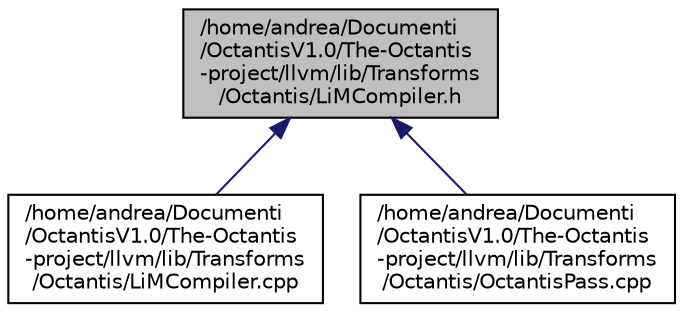 digraph "/home/andrea/Documenti/OctantisV1.0/The-Octantis-project/llvm/lib/Transforms/Octantis/LiMCompiler.h"
{
  edge [fontname="Helvetica",fontsize="10",labelfontname="Helvetica",labelfontsize="10"];
  node [fontname="Helvetica",fontsize="10",shape=record];
  Node12 [label="/home/andrea/Documenti\l/OctantisV1.0/The-Octantis\l-project/llvm/lib/Transforms\l/Octantis/LiMCompiler.h",height=0.2,width=0.4,color="black", fillcolor="grey75", style="filled", fontcolor="black"];
  Node12 -> Node13 [dir="back",color="midnightblue",fontsize="10",style="solid",fontname="Helvetica"];
  Node13 [label="/home/andrea/Documenti\l/OctantisV1.0/The-Octantis\l-project/llvm/lib/Transforms\l/Octantis/LiMCompiler.cpp",height=0.2,width=0.4,color="black", fillcolor="white", style="filled",URL="$LiMCompiler_8cpp.html"];
  Node12 -> Node14 [dir="back",color="midnightblue",fontsize="10",style="solid",fontname="Helvetica"];
  Node14 [label="/home/andrea/Documenti\l/OctantisV1.0/The-Octantis\l-project/llvm/lib/Transforms\l/Octantis/OctantisPass.cpp",height=0.2,width=0.4,color="black", fillcolor="white", style="filled",URL="$OctantisPass_8cpp.html"];
}
